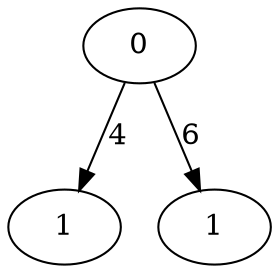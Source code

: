 digraph {
    0 [ label = "0" ]
    1 [ label = "1" ]
    2 [ label = "1" ]
    0 -> 1 [ label = "4" ]
    0 -> 2 [ label = "6" ]
}
